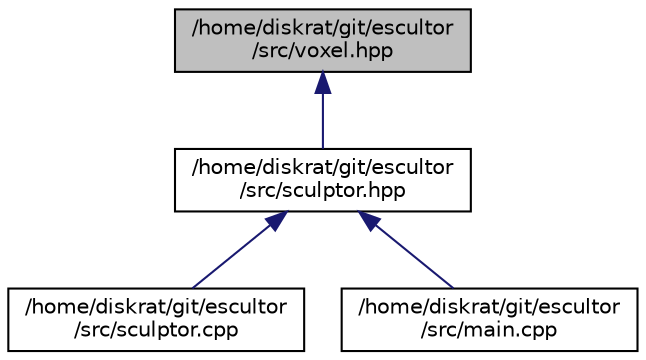 digraph "/home/diskrat/git/escultor/src/voxel.hpp"
{
 // LATEX_PDF_SIZE
  edge [fontname="Helvetica",fontsize="10",labelfontname="Helvetica",labelfontsize="10"];
  node [fontname="Helvetica",fontsize="10",shape=record];
  Node1 [label="/home/diskrat/git/escultor\l/src/voxel.hpp",height=0.2,width=0.4,color="black", fillcolor="grey75", style="filled", fontcolor="black",tooltip=" "];
  Node1 -> Node2 [dir="back",color="midnightblue",fontsize="10",style="solid",fontname="Helvetica"];
  Node2 [label="/home/diskrat/git/escultor\l/src/sculptor.hpp",height=0.2,width=0.4,color="black", fillcolor="white", style="filled",URL="$sculptor_8hpp.html",tooltip=" "];
  Node2 -> Node3 [dir="back",color="midnightblue",fontsize="10",style="solid",fontname="Helvetica"];
  Node3 [label="/home/diskrat/git/escultor\l/src/sculptor.cpp",height=0.2,width=0.4,color="black", fillcolor="white", style="filled",URL="$sculptor_8cpp.html",tooltip=" "];
  Node2 -> Node4 [dir="back",color="midnightblue",fontsize="10",style="solid",fontname="Helvetica"];
  Node4 [label="/home/diskrat/git/escultor\l/src/main.cpp",height=0.2,width=0.4,color="black", fillcolor="white", style="filled",URL="$main_8cpp.html",tooltip=" "];
}
